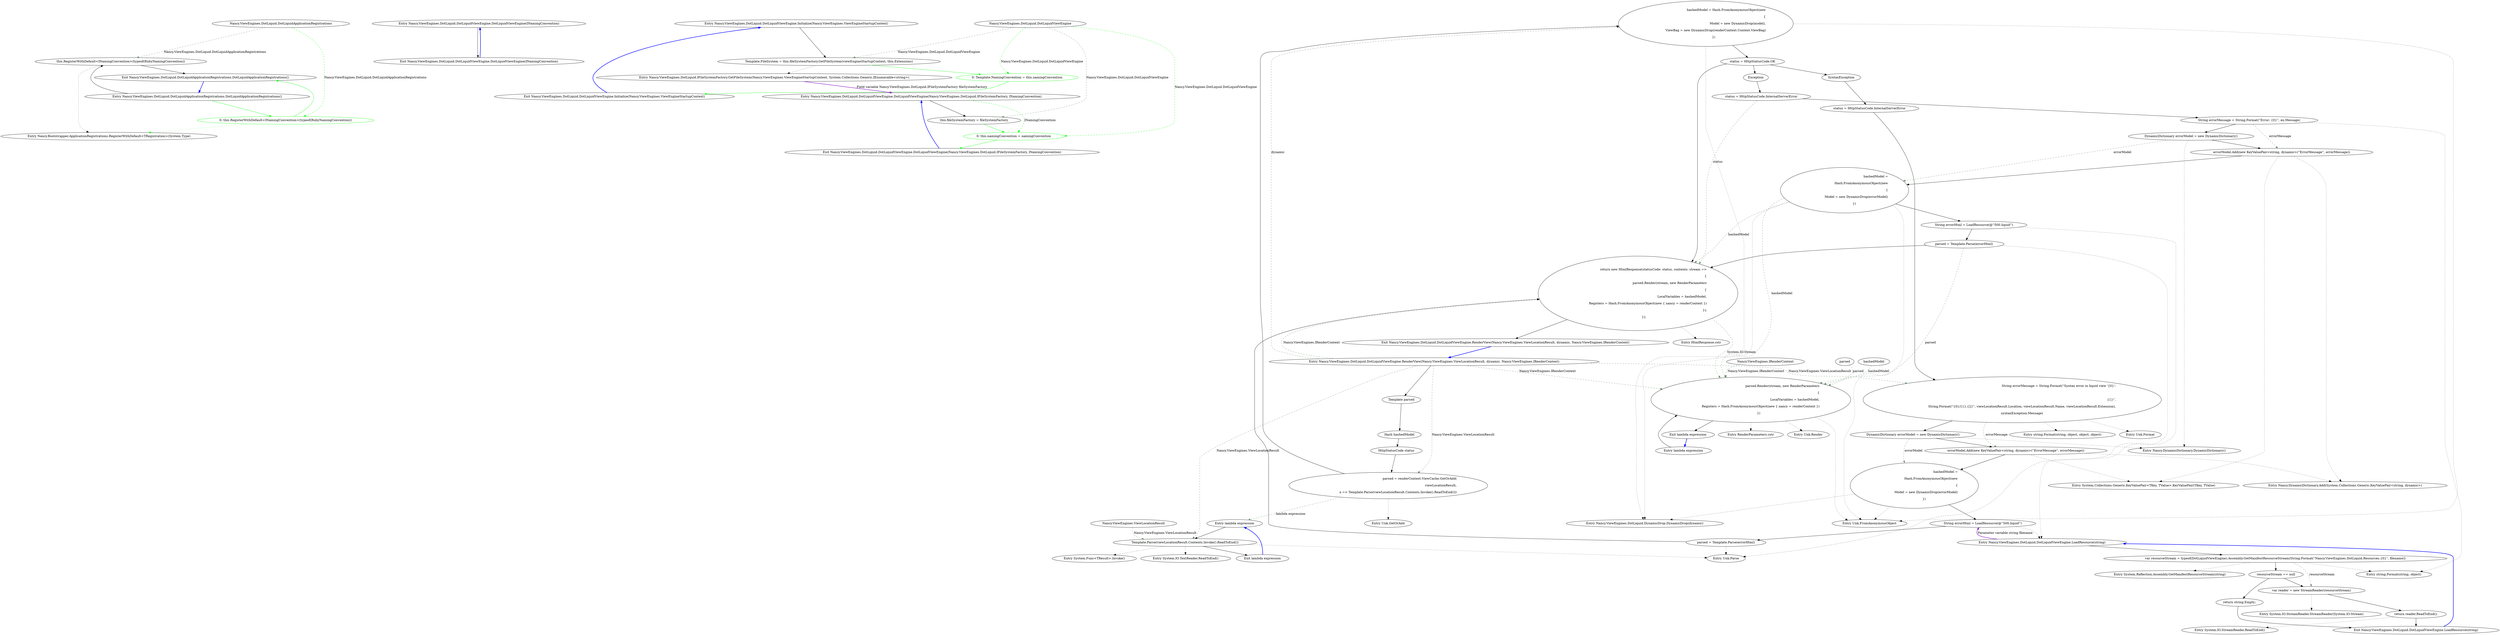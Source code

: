 digraph  {
n4 [label="Nancy.ViewEngines.DotLiquid.DotLiquidApplicationRegistrations", span=""];
n0 [cluster="Nancy.ViewEngines.DotLiquid.DotLiquidApplicationRegistrations.DotLiquidApplicationRegistrations()", label="Entry Nancy.ViewEngines.DotLiquid.DotLiquidApplicationRegistrations.DotLiquidApplicationRegistrations()", span="13-13"];
n1 [cluster="Nancy.ViewEngines.DotLiquid.DotLiquidApplicationRegistrations.DotLiquidApplicationRegistrations()", label="this.RegisterWithDefault<INamingConvention>(typeof(RubyNamingConvention))", span="15-15"];
n2 [cluster="Nancy.ViewEngines.DotLiquid.DotLiquidApplicationRegistrations.DotLiquidApplicationRegistrations()", label="Exit Nancy.ViewEngines.DotLiquid.DotLiquidApplicationRegistrations.DotLiquidApplicationRegistrations()", span="13-13"];
n3 [cluster="Nancy.Bootstrapper.ApplicationRegistrations.RegisterWithDefault<TRegistration>(System.Type)", label="Entry Nancy.Bootstrapper.ApplicationRegistrations.RegisterWithDefault<TRegistration>(System.Type)", span="94-94"];
d1 [cluster="Nancy.ViewEngines.DotLiquid.DotLiquidApplicationRegistrations.DotLiquidApplicationRegistrations()", color=green, community=0, label="0: this.RegisterWithDefault<INamingConvention>(typeof(RubyNamingConvention))", span="15-15"];
m0_0 [cluster="Nancy.ViewEngines.DotLiquid.DotLiquidViewEngine.DotLiquidViewEngine(INamingConvention)", file="DotLiquidViewEngine.cs", label="Entry Nancy.ViewEngines.DotLiquid.DotLiquidViewEngine.DotLiquidViewEngine(INamingConvention)", span="24-24"];
m0_1 [cluster="Nancy.ViewEngines.DotLiquid.DotLiquidViewEngine.DotLiquidViewEngine(INamingConvention)", file="DotLiquidViewEngine.cs", label="Exit Nancy.ViewEngines.DotLiquid.DotLiquidViewEngine.DotLiquidViewEngine(INamingConvention)", span="24-24"];
m0_6 [cluster="Nancy.ViewEngines.DotLiquid.DotLiquidViewEngine.Initialize(Nancy.ViewEngines.ViewEngineStartupContext)", file="DotLiquidViewEngine.cs", label="Entry Nancy.ViewEngines.DotLiquid.DotLiquidViewEngine.Initialize(Nancy.ViewEngines.ViewEngineStartupContext)", span="53-53"];
m0_7 [cluster="Nancy.ViewEngines.DotLiquid.DotLiquidViewEngine.Initialize(Nancy.ViewEngines.ViewEngineStartupContext)", file="DotLiquidViewEngine.cs", label="Template.FileSystem = this.fileSystemFactory.GetFileSystem(viewEngineStartupContext, this.Extensions)", span="55-55"];
m0_8 [cluster="Nancy.ViewEngines.DotLiquid.DotLiquidViewEngine.Initialize(Nancy.ViewEngines.ViewEngineStartupContext)", color=green, community=0, file="DotLiquidViewEngine.cs", label="0: Template.NamingConvention = this.namingConvention", span="58-58"];
m0_9 [cluster="Nancy.ViewEngines.DotLiquid.DotLiquidViewEngine.Initialize(Nancy.ViewEngines.ViewEngineStartupContext)", file="DotLiquidViewEngine.cs", label="Exit Nancy.ViewEngines.DotLiquid.DotLiquidViewEngine.Initialize(Nancy.ViewEngines.ViewEngineStartupContext)", span="53-53"];
m0_56 [cluster="RenderParameters.cstr", file="DotLiquidViewEngine.cs", label="Entry RenderParameters.cstr", span=""];
m0_46 [cluster="string.Format(string, object)", file="DotLiquidViewEngine.cs", label="Entry string.Format(string, object)", span="0-0"];
m0_43 [cluster="Nancy.DynamicDictionary.Add(System.Collections.Generic.KeyValuePair<string, dynamic>)", file="DotLiquidViewEngine.cs", label="Entry Nancy.DynamicDictionary.Add(System.Collections.Generic.KeyValuePair<string, dynamic>)", span="190-190"];
m0_42 [cluster="System.Collections.Generic.KeyValuePair<TKey, TValue>.KeyValuePair(TKey, TValue)", file="DotLiquidViewEngine.cs", label="Entry System.Collections.Generic.KeyValuePair<TKey, TValue>.KeyValuePair(TKey, TValue)", span="0-0"];
m0_2 [cluster="Nancy.ViewEngines.DotLiquid.DotLiquidViewEngine.DotLiquidViewEngine(Nancy.ViewEngines.DotLiquid.IFileSystemFactory, INamingConvention)", file="DotLiquidViewEngine.cs", label="Entry Nancy.ViewEngines.DotLiquid.DotLiquidViewEngine.DotLiquidViewEngine(Nancy.ViewEngines.DotLiquid.IFileSystemFactory, INamingConvention)", span="33-33"];
m0_3 [cluster="Nancy.ViewEngines.DotLiquid.DotLiquidViewEngine.DotLiquidViewEngine(Nancy.ViewEngines.DotLiquid.IFileSystemFactory, INamingConvention)", file="DotLiquidViewEngine.cs", label="this.fileSystemFactory = fileSystemFactory", span="35-35"];
m0_4 [cluster="Nancy.ViewEngines.DotLiquid.DotLiquidViewEngine.DotLiquidViewEngine(Nancy.ViewEngines.DotLiquid.IFileSystemFactory, INamingConvention)", color=green, community=0, file="DotLiquidViewEngine.cs", label="0: this.namingConvention = namingConvention", span="38-38"];
m0_5 [cluster="Nancy.ViewEngines.DotLiquid.DotLiquidViewEngine.DotLiquidViewEngine(Nancy.ViewEngines.DotLiquid.IFileSystemFactory, INamingConvention)", file="DotLiquidViewEngine.cs", label="Exit Nancy.ViewEngines.DotLiquid.DotLiquidViewEngine.DotLiquidViewEngine(Nancy.ViewEngines.DotLiquid.IFileSystemFactory, INamingConvention)", span="33-33"];
m0_11 [cluster="Nancy.ViewEngines.DotLiquid.DotLiquidViewEngine.RenderView(Nancy.ViewEngines.ViewLocationResult, dynamic, Nancy.ViewEngines.IRenderContext)", file="DotLiquidViewEngine.cs", label="Entry Nancy.ViewEngines.DotLiquid.DotLiquidViewEngine.RenderView(Nancy.ViewEngines.ViewLocationResult, dynamic, Nancy.ViewEngines.IRenderContext)", span="66-66"];
m0_12 [cluster="Nancy.ViewEngines.DotLiquid.DotLiquidViewEngine.RenderView(Nancy.ViewEngines.ViewLocationResult, dynamic, Nancy.ViewEngines.IRenderContext)", file="DotLiquidViewEngine.cs", label="Template parsed", span="68-68"];
m0_15 [cluster="Nancy.ViewEngines.DotLiquid.DotLiquidViewEngine.RenderView(Nancy.ViewEngines.ViewLocationResult, dynamic, Nancy.ViewEngines.IRenderContext)", file="DotLiquidViewEngine.cs", label="parsed = renderContext.ViewCache.GetOrAdd(\r\n                    viewLocationResult,\r\n                    x => Template.Parse(viewLocationResult.Contents.Invoke().ReadToEnd()))", span="75-77"];
m0_16 [cluster="Nancy.ViewEngines.DotLiquid.DotLiquidViewEngine.RenderView(Nancy.ViewEngines.ViewLocationResult, dynamic, Nancy.ViewEngines.IRenderContext)", file="DotLiquidViewEngine.cs", label="hashedModel = Hash.FromAnonymousObject(new\r\n                {\r\n                    Model = new DynamicDrop(model),\r\n                    ViewBag = new DynamicDrop(renderContext.Context.ViewBag)\r\n                })", span="79-83"];
m0_20 [cluster="Nancy.ViewEngines.DotLiquid.DotLiquidViewEngine.RenderView(Nancy.ViewEngines.ViewLocationResult, dynamic, Nancy.ViewEngines.IRenderContext)", file="DotLiquidViewEngine.cs", label="String errorMessage = String.Format(''Syntax error in liquid view '{0}':\r\n\r\n{1}'',\r\n                    String.Format(''{0}/{1}.{2}'', viewLocationResult.Location, viewLocationResult.Name, viewLocationResult.Extension),\r\n                    syntaxException.Message)", span="95-97"];
m0_34 [cluster="Nancy.ViewEngines.DotLiquid.DotLiquidViewEngine.RenderView(Nancy.ViewEngines.ViewLocationResult, dynamic, Nancy.ViewEngines.IRenderContext)", file="DotLiquidViewEngine.cs", label="return new HtmlResponse(statusCode: status, contents: stream =>\r\n            {\r\n                parsed.Render(stream, new RenderParameters\r\n                {\r\n                    LocalVariables = hashedModel,\r\n                    Registers = Hash.FromAnonymousObject(new { nancy = renderContext })\r\n                });\r\n            });", span="137-144"];
m0_13 [cluster="Nancy.ViewEngines.DotLiquid.DotLiquidViewEngine.RenderView(Nancy.ViewEngines.ViewLocationResult, dynamic, Nancy.ViewEngines.IRenderContext)", file="DotLiquidViewEngine.cs", label="Hash hashedModel", span="69-69"];
m0_14 [cluster="Nancy.ViewEngines.DotLiquid.DotLiquidViewEngine.RenderView(Nancy.ViewEngines.ViewLocationResult, dynamic, Nancy.ViewEngines.IRenderContext)", file="DotLiquidViewEngine.cs", label="HttpStatusCode status", span="70-70"];
m0_17 [cluster="Nancy.ViewEngines.DotLiquid.DotLiquidViewEngine.RenderView(Nancy.ViewEngines.ViewLocationResult, dynamic, Nancy.ViewEngines.IRenderContext)", file="DotLiquidViewEngine.cs", label="status = HttpStatusCode.OK", span="86-86"];
m0_18 [cluster="Nancy.ViewEngines.DotLiquid.DotLiquidViewEngine.RenderView(Nancy.ViewEngines.ViewLocationResult, dynamic, Nancy.ViewEngines.IRenderContext)", file="DotLiquidViewEngine.cs", label=SyntaxException, span="89-89"];
m0_26 [cluster="Nancy.ViewEngines.DotLiquid.DotLiquidViewEngine.RenderView(Nancy.ViewEngines.ViewLocationResult, dynamic, Nancy.ViewEngines.IRenderContext)", file="DotLiquidViewEngine.cs", label=Exception, span="114-114"];
m0_19 [cluster="Nancy.ViewEngines.DotLiquid.DotLiquidViewEngine.RenderView(Nancy.ViewEngines.ViewLocationResult, dynamic, Nancy.ViewEngines.IRenderContext)", file="DotLiquidViewEngine.cs", label="status = HttpStatusCode.InternalServerError", span="92-92"];
m0_21 [cluster="Nancy.ViewEngines.DotLiquid.DotLiquidViewEngine.RenderView(Nancy.ViewEngines.ViewLocationResult, dynamic, Nancy.ViewEngines.IRenderContext)", file="DotLiquidViewEngine.cs", label="DynamicDictionary errorModel = new DynamicDictionary()", span="100-100"];
m0_22 [cluster="Nancy.ViewEngines.DotLiquid.DotLiquidViewEngine.RenderView(Nancy.ViewEngines.ViewLocationResult, dynamic, Nancy.ViewEngines.IRenderContext)", file="DotLiquidViewEngine.cs", label="errorModel.Add(new KeyValuePair<string, dynamic>(''ErrorMessage'', errorMessage))", span="101-101"];
m0_23 [cluster="Nancy.ViewEngines.DotLiquid.DotLiquidViewEngine.RenderView(Nancy.ViewEngines.ViewLocationResult, dynamic, Nancy.ViewEngines.IRenderContext)", file="DotLiquidViewEngine.cs", label="hashedModel =\r\n                    Hash.FromAnonymousObject(new\r\n                    {\r\n                        Model = new DynamicDrop(errorModel)\r\n                    })", span="104-108"];
m0_24 [cluster="Nancy.ViewEngines.DotLiquid.DotLiquidViewEngine.RenderView(Nancy.ViewEngines.ViewLocationResult, dynamic, Nancy.ViewEngines.IRenderContext)", file="DotLiquidViewEngine.cs", label="String errorHtml = LoadResource(@''500.liquid'')", span="111-111"];
m0_25 [cluster="Nancy.ViewEngines.DotLiquid.DotLiquidViewEngine.RenderView(Nancy.ViewEngines.ViewLocationResult, dynamic, Nancy.ViewEngines.IRenderContext)", file="DotLiquidViewEngine.cs", label="parsed = Template.Parse(errorHtml)", span="112-112"];
m0_27 [cluster="Nancy.ViewEngines.DotLiquid.DotLiquidViewEngine.RenderView(Nancy.ViewEngines.ViewLocationResult, dynamic, Nancy.ViewEngines.IRenderContext)", file="DotLiquidViewEngine.cs", label="status = HttpStatusCode.InternalServerError", span="116-116"];
m0_28 [cluster="Nancy.ViewEngines.DotLiquid.DotLiquidViewEngine.RenderView(Nancy.ViewEngines.ViewLocationResult, dynamic, Nancy.ViewEngines.IRenderContext)", file="DotLiquidViewEngine.cs", label="String errorMessage = String.Format(''Error: {0}'', ex.Message)", span="118-118"];
m0_29 [cluster="Nancy.ViewEngines.DotLiquid.DotLiquidViewEngine.RenderView(Nancy.ViewEngines.ViewLocationResult, dynamic, Nancy.ViewEngines.IRenderContext)", file="DotLiquidViewEngine.cs", label="DynamicDictionary errorModel = new DynamicDictionary()", span="121-121"];
m0_30 [cluster="Nancy.ViewEngines.DotLiquid.DotLiquidViewEngine.RenderView(Nancy.ViewEngines.ViewLocationResult, dynamic, Nancy.ViewEngines.IRenderContext)", file="DotLiquidViewEngine.cs", label="errorModel.Add(new KeyValuePair<string, dynamic>(''ErrorMessage'', errorMessage))", span="122-122"];
m0_31 [cluster="Nancy.ViewEngines.DotLiquid.DotLiquidViewEngine.RenderView(Nancy.ViewEngines.ViewLocationResult, dynamic, Nancy.ViewEngines.IRenderContext)", file="DotLiquidViewEngine.cs", label="hashedModel =\r\n                    Hash.FromAnonymousObject(new\r\n                    {\r\n                        Model = new DynamicDrop(errorModel)\r\n                    })", span="125-129"];
m0_32 [cluster="Nancy.ViewEngines.DotLiquid.DotLiquidViewEngine.RenderView(Nancy.ViewEngines.ViewLocationResult, dynamic, Nancy.ViewEngines.IRenderContext)", file="DotLiquidViewEngine.cs", label="String errorHtml = LoadResource(@''500.liquid'')", span="132-132"];
m0_33 [cluster="Nancy.ViewEngines.DotLiquid.DotLiquidViewEngine.RenderView(Nancy.ViewEngines.ViewLocationResult, dynamic, Nancy.ViewEngines.IRenderContext)", file="DotLiquidViewEngine.cs", label="parsed = Template.Parse(errorHtml)", span="133-133"];
m0_35 [cluster="Nancy.ViewEngines.DotLiquid.DotLiquidViewEngine.RenderView(Nancy.ViewEngines.ViewLocationResult, dynamic, Nancy.ViewEngines.IRenderContext)", file="DotLiquidViewEngine.cs", label="Exit Nancy.ViewEngines.DotLiquid.DotLiquidViewEngine.RenderView(Nancy.ViewEngines.ViewLocationResult, dynamic, Nancy.ViewEngines.IRenderContext)", span="66-66"];
m0_37 [cluster="Nancy.ViewEngines.DotLiquid.DynamicDrop.DynamicDrop(dynamic)", file="DotLiquidViewEngine.cs", label="Entry Nancy.ViewEngines.DotLiquid.DynamicDrop.DynamicDrop(dynamic)", span="19-19"];
m0_45 [cluster="Unk.Parse", file="DotLiquidViewEngine.cs", label="Entry Unk.Parse", span=""];
m0_64 [cluster="System.Reflection.Assembly.GetManifestResourceStream(string)", file="DotLiquidViewEngine.cs", label="Entry System.Reflection.Assembly.GetManifestResourceStream(string)", span="0-0"];
m0_39 [cluster="string.Format(string, object, object, object)", file="DotLiquidViewEngine.cs", label="Entry string.Format(string, object, object, object)", span="0-0"];
m0_44 [cluster="Nancy.ViewEngines.DotLiquid.DotLiquidViewEngine.LoadResource(string)", file="DotLiquidViewEngine.cs", label="Entry Nancy.ViewEngines.DotLiquid.DotLiquidViewEngine.LoadResource(string)", span="147-147"];
m0_58 [cluster="Nancy.ViewEngines.DotLiquid.DotLiquidViewEngine.LoadResource(string)", file="DotLiquidViewEngine.cs", label="var resourceStream = typeof(DotLiquidViewEngine).Assembly.GetManifestResourceStream(String.Format(''Nancy.ViewEngines.DotLiquid.Resources.{0}'', filename))", span="149-149"];
m0_59 [cluster="Nancy.ViewEngines.DotLiquid.DotLiquidViewEngine.LoadResource(string)", file="DotLiquidViewEngine.cs", label="resourceStream == null", span="151-151"];
m0_61 [cluster="Nancy.ViewEngines.DotLiquid.DotLiquidViewEngine.LoadResource(string)", file="DotLiquidViewEngine.cs", label="var reader = new StreamReader(resourceStream)", span="156-156"];
m0_60 [cluster="Nancy.ViewEngines.DotLiquid.DotLiquidViewEngine.LoadResource(string)", file="DotLiquidViewEngine.cs", label="return string.Empty;", span="153-153"];
m0_62 [cluster="Nancy.ViewEngines.DotLiquid.DotLiquidViewEngine.LoadResource(string)", file="DotLiquidViewEngine.cs", label="return reader.ReadToEnd();", span="158-158"];
m0_63 [cluster="Nancy.ViewEngines.DotLiquid.DotLiquidViewEngine.LoadResource(string)", file="DotLiquidViewEngine.cs", label="Exit Nancy.ViewEngines.DotLiquid.DotLiquidViewEngine.LoadResource(string)", span="147-147"];
m0_10 [cluster="Nancy.ViewEngines.DotLiquid.IFileSystemFactory.GetFileSystem(Nancy.ViewEngines.ViewEngineStartupContext, System.Collections.Generic.IEnumerable<string>)", file="DotLiquidViewEngine.cs", label="Entry Nancy.ViewEngines.DotLiquid.IFileSystemFactory.GetFileSystem(Nancy.ViewEngines.ViewEngineStartupContext, System.Collections.Generic.IEnumerable<string>)", span="17-17"];
m0_57 [cluster="Unk.Render", file="DotLiquidViewEngine.cs", label="Entry Unk.Render", span=""];
m0_36 [cluster="Unk.GetOrAdd", file="DotLiquidViewEngine.cs", label="Entry Unk.GetOrAdd", span=""];
m0_53 [cluster="lambda expression", file="DotLiquidViewEngine.cs", label="Entry lambda expression", span="137-144"];
m0_49 [cluster="lambda expression", file="DotLiquidViewEngine.cs", label="Template.Parse(viewLocationResult.Contents.Invoke().ReadToEnd())", span="77-77"];
m0_54 [cluster="lambda expression", file="DotLiquidViewEngine.cs", label="parsed.Render(stream, new RenderParameters\r\n                {\r\n                    LocalVariables = hashedModel,\r\n                    Registers = Hash.FromAnonymousObject(new { nancy = renderContext })\r\n                })", span="139-143"];
m0_48 [cluster="lambda expression", file="DotLiquidViewEngine.cs", label="Entry lambda expression", span="77-77"];
m0_50 [cluster="lambda expression", file="DotLiquidViewEngine.cs", label="Exit lambda expression", span="77-77"];
m0_55 [cluster="lambda expression", file="DotLiquidViewEngine.cs", label="Exit lambda expression", span="137-144"];
m0_47 [cluster="HtmlResponse.cstr", file="DotLiquidViewEngine.cs", label="Entry HtmlResponse.cstr", span=""];
m0_65 [cluster="System.IO.StreamReader.StreamReader(System.IO.Stream)", file="DotLiquidViewEngine.cs", label="Entry System.IO.StreamReader.StreamReader(System.IO.Stream)", span="0-0"];
m0_40 [cluster="Unk.Format", file="DotLiquidViewEngine.cs", label="Entry Unk.Format", span=""];
m0_52 [cluster="System.IO.TextReader.ReadToEnd()", file="DotLiquidViewEngine.cs", label="Entry System.IO.TextReader.ReadToEnd()", span="0-0"];
m0_66 [cluster="System.IO.StreamReader.ReadToEnd()", file="DotLiquidViewEngine.cs", label="Entry System.IO.StreamReader.ReadToEnd()", span="0-0"];
m0_38 [cluster="Unk.FromAnonymousObject", file="DotLiquidViewEngine.cs", label="Entry Unk.FromAnonymousObject", span=""];
m0_41 [cluster="Nancy.DynamicDictionary.DynamicDictionary()", file="DotLiquidViewEngine.cs", label="Entry Nancy.DynamicDictionary.DynamicDictionary()", span="10-10"];
m0_51 [cluster="System.Func<TResult>.Invoke()", file="DotLiquidViewEngine.cs", label="Entry System.Func<TResult>.Invoke()", span="0-0"];
m0_67 [file="DotLiquidViewEngine.cs", label="Nancy.ViewEngines.DotLiquid.DotLiquidViewEngine", span=""];
m0_68 [file="DotLiquidViewEngine.cs", label="Nancy.ViewEngines.ViewLocationResult", span=""];
m0_69 [file="DotLiquidViewEngine.cs", label="Nancy.ViewEngines.IRenderContext", span=""];
m0_70 [file="DotLiquidViewEngine.cs", label=parsed, span=""];
m0_71 [file="DotLiquidViewEngine.cs", label=hashedModel, span=""];
n4 -> n1  [color=darkseagreen4, key=1, label="Nancy.ViewEngines.DotLiquid.DotLiquidApplicationRegistrations", style=dashed];
n4 -> d1  [color=green, key=1, label="Nancy.ViewEngines.DotLiquid.DotLiquidApplicationRegistrations", style=dashed];
n0 -> n1  [key=0, style=solid];
n0 -> d1  [color=green, key=0, style=solid];
n1 -> n2  [key=0, style=solid];
n1 -> n3  [key=2, style=dotted];
n2 -> n0  [color=blue, key=0, style=bold];
d1 -> n2  [color=green, key=0, style=solid];
d1 -> n3  [color=green, key=2, style=dotted];
m0_0 -> m0_1  [key=0, style=solid];
m0_1 -> m0_0  [color=blue, key=0, style=bold];
m0_6 -> m0_7  [key=0, style=solid];
m0_7 -> m0_8  [color=green, key=0, style=solid];
m0_7 -> m0_10  [key=2, style=dotted];
m0_8 -> m0_9  [color=green, key=0, style=solid];
m0_9 -> m0_6  [color=blue, key=0, style=bold];
m0_2 -> m0_3  [key=0, style=solid];
m0_2 -> m0_4  [color=green, key=1, label=INamingConvention, style=dashed];
m0_3 -> m0_4  [color=green, key=0, style=solid];
m0_4 -> m0_5  [color=green, key=0, style=solid];
m0_5 -> m0_2  [color=blue, key=0, style=bold];
m0_11 -> m0_12  [key=0, style=solid];
m0_11 -> m0_15  [color=darkseagreen4, key=1, label="Nancy.ViewEngines.ViewLocationResult", style=dashed];
m0_11 -> m0_49  [color=darkseagreen4, key=1, label="Nancy.ViewEngines.ViewLocationResult", style=dashed];
m0_11 -> m0_16  [color=darkseagreen4, key=1, label=dynamic, style=dashed];
m0_11 -> m0_20  [color=darkseagreen4, key=1, label="Nancy.ViewEngines.ViewLocationResult", style=dashed];
m0_11 -> m0_34  [color=darkseagreen4, key=1, label="Nancy.ViewEngines.IRenderContext", style=dashed];
m0_11 -> m0_54  [color=darkseagreen4, key=1, label="Nancy.ViewEngines.IRenderContext", style=dashed];
m0_12 -> m0_13  [key=0, style=solid];
m0_15 -> m0_16  [key=0, style=solid];
m0_15 -> m0_36  [key=2, style=dotted];
m0_15 -> m0_48  [color=darkseagreen4, key=1, label="lambda expression", style=dashed];
m0_16 -> m0_17  [key=0, style=solid];
m0_16 -> m0_37  [key=2, style=dotted];
m0_16 -> m0_38  [key=2, style=dotted];
m0_20 -> m0_21  [key=0, style=solid];
m0_20 -> m0_39  [key=2, style=dotted];
m0_20 -> m0_40  [key=2, style=dotted];
m0_20 -> m0_22  [color=darkseagreen4, key=1, label=errorMessage, style=dashed];
m0_34 -> m0_35  [key=0, style=solid];
m0_34 -> m0_47  [key=2, style=dotted];
m0_34 -> m0_54  [color=darkseagreen4, key=1, label="System.IO.Stream", style=dashed];
m0_13 -> m0_14  [key=0, style=solid];
m0_14 -> m0_15  [key=0, style=solid];
m0_17 -> m0_18  [key=0, style=solid];
m0_17 -> m0_26  [key=0, style=solid];
m0_17 -> m0_34  [key=0, style=solid];
m0_18 -> m0_19  [key=0, style=solid];
m0_26 -> m0_27  [key=0, style=solid];
m0_19 -> m0_20  [key=0, style=solid];
m0_21 -> m0_22  [key=0, style=solid];
m0_21 -> m0_41  [key=2, style=dotted];
m0_21 -> m0_23  [color=darkseagreen4, key=1, label=errorModel, style=dashed];
m0_22 -> m0_23  [key=0, style=solid];
m0_22 -> m0_42  [key=2, style=dotted];
m0_22 -> m0_43  [key=2, style=dotted];
m0_23 -> m0_24  [key=0, style=solid];
m0_23 -> m0_37  [key=2, style=dotted];
m0_23 -> m0_38  [key=2, style=dotted];
m0_24 -> m0_25  [key=0, style=solid];
m0_24 -> m0_44  [key=2, style=dotted];
m0_25 -> m0_34  [key=0, style=solid];
m0_25 -> m0_45  [key=2, style=dotted];
m0_27 -> m0_28  [key=0, style=solid];
m0_27 -> m0_34  [color=darkseagreen4, key=1, label=status, style=dashed];
m0_28 -> m0_29  [key=0, style=solid];
m0_28 -> m0_46  [key=2, style=dotted];
m0_28 -> m0_30  [color=darkseagreen4, key=1, label=errorMessage, style=dashed];
m0_29 -> m0_30  [key=0, style=solid];
m0_29 -> m0_41  [key=2, style=dotted];
m0_29 -> m0_31  [color=darkseagreen4, key=1, label=errorModel, style=dashed];
m0_30 -> m0_31  [key=0, style=solid];
m0_30 -> m0_42  [key=2, style=dotted];
m0_30 -> m0_43  [key=2, style=dotted];
m0_31 -> m0_32  [key=0, style=solid];
m0_31 -> m0_37  [key=2, style=dotted];
m0_31 -> m0_38  [key=2, style=dotted];
m0_31 -> m0_34  [color=darkseagreen4, key=1, label=hashedModel, style=dashed];
m0_31 -> m0_54  [color=darkseagreen4, key=1, label=hashedModel, style=dashed];
m0_32 -> m0_33  [key=0, style=solid];
m0_32 -> m0_44  [key=2, style=dotted];
m0_33 -> m0_34  [key=0, style=solid];
m0_33 -> m0_45  [key=2, style=dotted];
m0_33 -> m0_54  [color=darkseagreen4, key=1, label=parsed, style=dashed];
m0_35 -> m0_11  [color=blue, key=0, style=bold];
m0_44 -> m0_58  [key=0, style=solid];
m0_44 -> m0_24  [color=darkorchid, key=3, label="Parameter variable string filename", style=bold];
m0_58 -> m0_59  [key=0, style=solid];
m0_58 -> m0_46  [key=2, style=dotted];
m0_58 -> m0_64  [key=2, style=dotted];
m0_58 -> m0_61  [color=darkseagreen4, key=1, label=resourceStream, style=dashed];
m0_59 -> m0_60  [key=0, style=solid];
m0_59 -> m0_61  [key=0, style=solid];
m0_61 -> m0_62  [key=0, style=solid];
m0_61 -> m0_65  [key=2, style=dotted];
m0_60 -> m0_63  [key=0, style=solid];
m0_62 -> m0_63  [key=0, style=solid];
m0_62 -> m0_66  [key=2, style=dotted];
m0_63 -> m0_44  [color=blue, key=0, style=bold];
m0_10 -> m0_2  [color=darkorchid, key=3, label="Field variable Nancy.ViewEngines.DotLiquid.IFileSystemFactory fileSystemFactory", style=bold];
m0_53 -> m0_54  [key=0, style=solid];
m0_49 -> m0_50  [key=0, style=solid];
m0_49 -> m0_51  [key=2, style=dotted];
m0_49 -> m0_52  [key=2, style=dotted];
m0_49 -> m0_45  [key=2, style=dotted];
m0_54 -> m0_55  [key=0, style=solid];
m0_54 -> m0_56  [key=2, style=dotted];
m0_54 -> m0_38  [key=2, style=dotted];
m0_54 -> m0_57  [key=2, style=dotted];
m0_48 -> m0_49  [key=0, style=solid];
m0_50 -> m0_48  [color=blue, key=0, style=bold];
m0_55 -> m0_53  [color=blue, key=0, style=bold];
m0_67 -> m0_3  [color=darkseagreen4, key=1, label="Nancy.ViewEngines.DotLiquid.DotLiquidViewEngine", style=dashed];
m0_67 -> m0_4  [color=green, key=1, label="Nancy.ViewEngines.DotLiquid.DotLiquidViewEngine", style=dashed];
m0_67 -> m0_7  [color=darkseagreen4, key=1, label="Nancy.ViewEngines.DotLiquid.DotLiquidViewEngine", style=dashed];
m0_67 -> m0_8  [color=green, key=1, label="Nancy.ViewEngines.DotLiquid.DotLiquidViewEngine", style=dashed];
m0_68 -> m0_49  [color=darkseagreen4, key=1, label="Nancy.ViewEngines.ViewLocationResult", style=dashed];
m0_69 -> m0_54  [color=darkseagreen4, key=1, label="Nancy.ViewEngines.IRenderContext", style=dashed];
m0_70 -> m0_54  [color=darkseagreen4, key=1, label=parsed, style=dashed];
m0_71 -> m0_54  [color=darkseagreen4, key=1, label=hashedModel, style=dashed];
}
